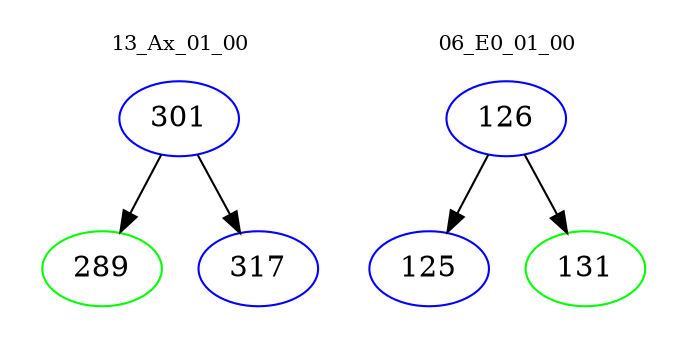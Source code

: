 digraph{
subgraph cluster_0 {
color = white
label = "13_Ax_01_00";
fontsize=10;
T0_301 [label="301", color="blue"]
T0_301 -> T0_289 [color="black"]
T0_289 [label="289", color="green"]
T0_301 -> T0_317 [color="black"]
T0_317 [label="317", color="blue"]
}
subgraph cluster_1 {
color = white
label = "06_E0_01_00";
fontsize=10;
T1_126 [label="126", color="blue"]
T1_126 -> T1_125 [color="black"]
T1_125 [label="125", color="blue"]
T1_126 -> T1_131 [color="black"]
T1_131 [label="131", color="green"]
}
}

